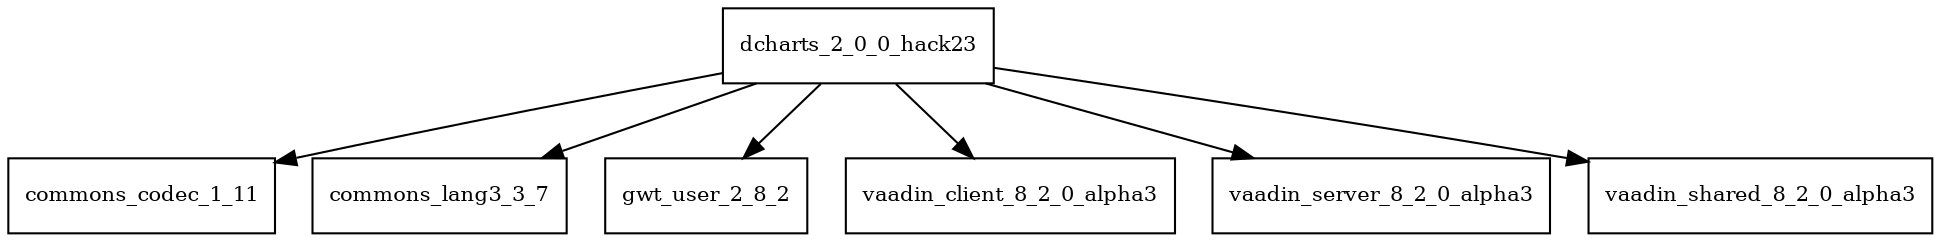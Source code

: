 digraph dcharts_2_0_0_hack23_dependencies {
  node [shape = box, fontsize=10.0];
  dcharts_2_0_0_hack23 -> commons_codec_1_11;
  dcharts_2_0_0_hack23 -> commons_lang3_3_7;
  dcharts_2_0_0_hack23 -> gwt_user_2_8_2;
  dcharts_2_0_0_hack23 -> vaadin_client_8_2_0_alpha3;
  dcharts_2_0_0_hack23 -> vaadin_server_8_2_0_alpha3;
  dcharts_2_0_0_hack23 -> vaadin_shared_8_2_0_alpha3;
}
